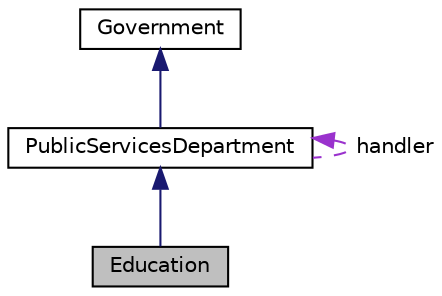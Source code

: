 digraph "Education"
{
 // LATEX_PDF_SIZE
  edge [fontname="Helvetica",fontsize="10",labelfontname="Helvetica",labelfontsize="10"];
  node [fontname="Helvetica",fontsize="10",shape=record];
  Node1 [label="Education",height=0.2,width=0.4,color="black", fillcolor="grey75", style="filled", fontcolor="black",tooltip="The Education class represents the education services department within a city, inheriting from the P..."];
  Node2 -> Node1 [dir="back",color="midnightblue",fontsize="10",style="solid",fontname="Helvetica"];
  Node2 [label="PublicServicesDepartment",height=0.2,width=0.4,color="black", fillcolor="white", style="filled",URL="$classPublicServicesDepartment.html",tooltip="Represents the public services department responsible for managing community services and infrastruct..."];
  Node3 -> Node2 [dir="back",color="midnightblue",fontsize="10",style="solid",fontname="Helvetica"];
  Node3 [label="Government",height=0.2,width=0.4,color="black", fillcolor="white", style="filled",URL="$classGovernment.html",tooltip="The Government class manages the city's administration, including policies, tax rates,..."];
  Node2 -> Node2 [dir="back",color="darkorchid3",fontsize="10",style="dashed",label=" handler" ,fontname="Helvetica"];
}

